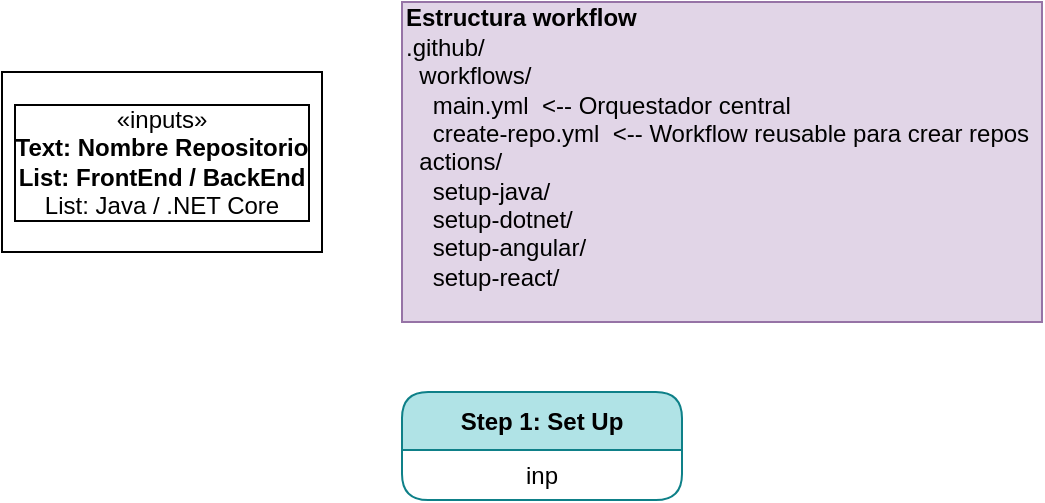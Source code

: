 <mxfile version="28.0.6">
  <diagram name="Page-1" id="B7M1DgIfifEXnKjvgsFD">
    <mxGraphModel dx="901" dy="593" grid="1" gridSize="10" guides="1" tooltips="1" connect="1" arrows="1" fold="1" page="1" pageScale="1" pageWidth="1169" pageHeight="827" background="light-dark(#FFFFFF,#FFFFFF)" math="0" shadow="0">
      <root>
        <mxCell id="0" />
        <mxCell id="1" parent="0" />
        <mxCell id="_xJulsko1oJTj6FRR3yk-2" value="«inputs»&lt;br&gt;&lt;div&gt;&lt;b&gt;Text: Nombre Repositorio&lt;br&gt;List: FrontEnd / BackEnd&lt;/b&gt;&lt;/div&gt;List: Java / .NET Core" style="html=1;whiteSpace=wrap;fillColor=none;labelBorderColor=light-dark(#000000,#000000);fontColor=light-dark(default, #000000);" vertex="1" parent="1">
          <mxGeometry x="30" y="60" width="160" height="90" as="geometry" />
        </mxCell>
        <mxCell id="_xJulsko1oJTj6FRR3yk-11" value="Step 1: Set Up" style="swimlane;fontStyle=1;align=center;verticalAlign=middle;childLayout=stackLayout;horizontal=1;startSize=29;horizontalStack=0;resizeParent=1;resizeParentMax=0;resizeLast=0;collapsible=0;marginBottom=0;html=1;whiteSpace=wrap;rounded=1;strokeColor=#0e8088;fillColor=#b0e3e6;" vertex="1" parent="1">
          <mxGeometry x="230" y="220" width="140" height="54" as="geometry" />
        </mxCell>
        <mxCell id="_xJulsko1oJTj6FRR3yk-12" value="inp" style="text;html=1;strokeColor=none;fillColor=none;align=center;verticalAlign=middle;spacingLeft=4;spacingRight=4;overflow=hidden;rotatable=0;points=[[0,0.5],[1,0.5]];portConstraint=eastwest;whiteSpace=wrap;fontColor=light-dark(#000000,#000000);" vertex="1" parent="_xJulsko1oJTj6FRR3yk-11">
          <mxGeometry y="29" width="140" height="25" as="geometry" />
        </mxCell>
        <mxCell id="_xJulsko1oJTj6FRR3yk-15" value="&lt;div&gt;&lt;b&gt;Estructura workflow&lt;/b&gt;&lt;/div&gt;&lt;div&gt;.github/&lt;/div&gt;&amp;nbsp; workflows/&lt;br&gt;&amp;nbsp; &amp;nbsp; main.yml&amp;nbsp; &amp;lt;-- Orquestador central&lt;br&gt;&amp;nbsp; &amp;nbsp; create-repo.yml&amp;nbsp; &amp;lt;-- Workflow reusable para crear repos&lt;br&gt;&amp;nbsp; actions/&lt;br&gt;&amp;nbsp; &amp;nbsp; setup-java/&lt;br&gt;&amp;nbsp; &amp;nbsp; setup-dotnet/&lt;br&gt;&amp;nbsp; &amp;nbsp; setup-angular/&amp;nbsp;&lt;br&gt;&amp;nbsp; &amp;nbsp; setup-react/&amp;nbsp;&lt;div&gt;&lt;br&gt;&lt;/div&gt;" style="text;html=1;align=left;verticalAlign=middle;whiteSpace=wrap;rounded=0;fillColor=#e1d5e7;strokeColor=#9673a6;" vertex="1" parent="1">
          <mxGeometry x="230" y="25" width="320" height="160" as="geometry" />
        </mxCell>
      </root>
    </mxGraphModel>
  </diagram>
</mxfile>
